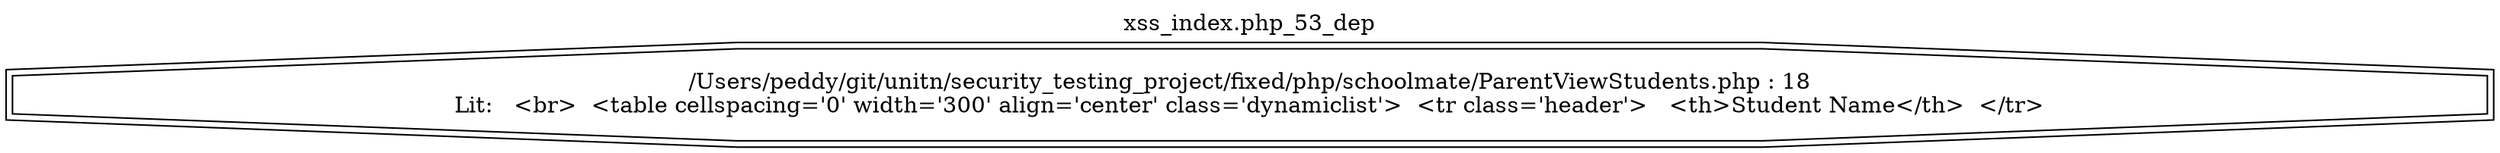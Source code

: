 digraph cfg {
  label="xss_index.php_53_dep";
  labelloc=t;
  n1 [shape=doubleoctagon, label="/Users/peddy/git/unitn/security_testing_project/fixed/php/schoolmate/ParentViewStudents.php : 18\nLit:   <br>  <table cellspacing='0' width='300' align='center' class='dynamiclist'>  <tr class='header'>   <th>Student Name</th>  </tr>\n"];
}
